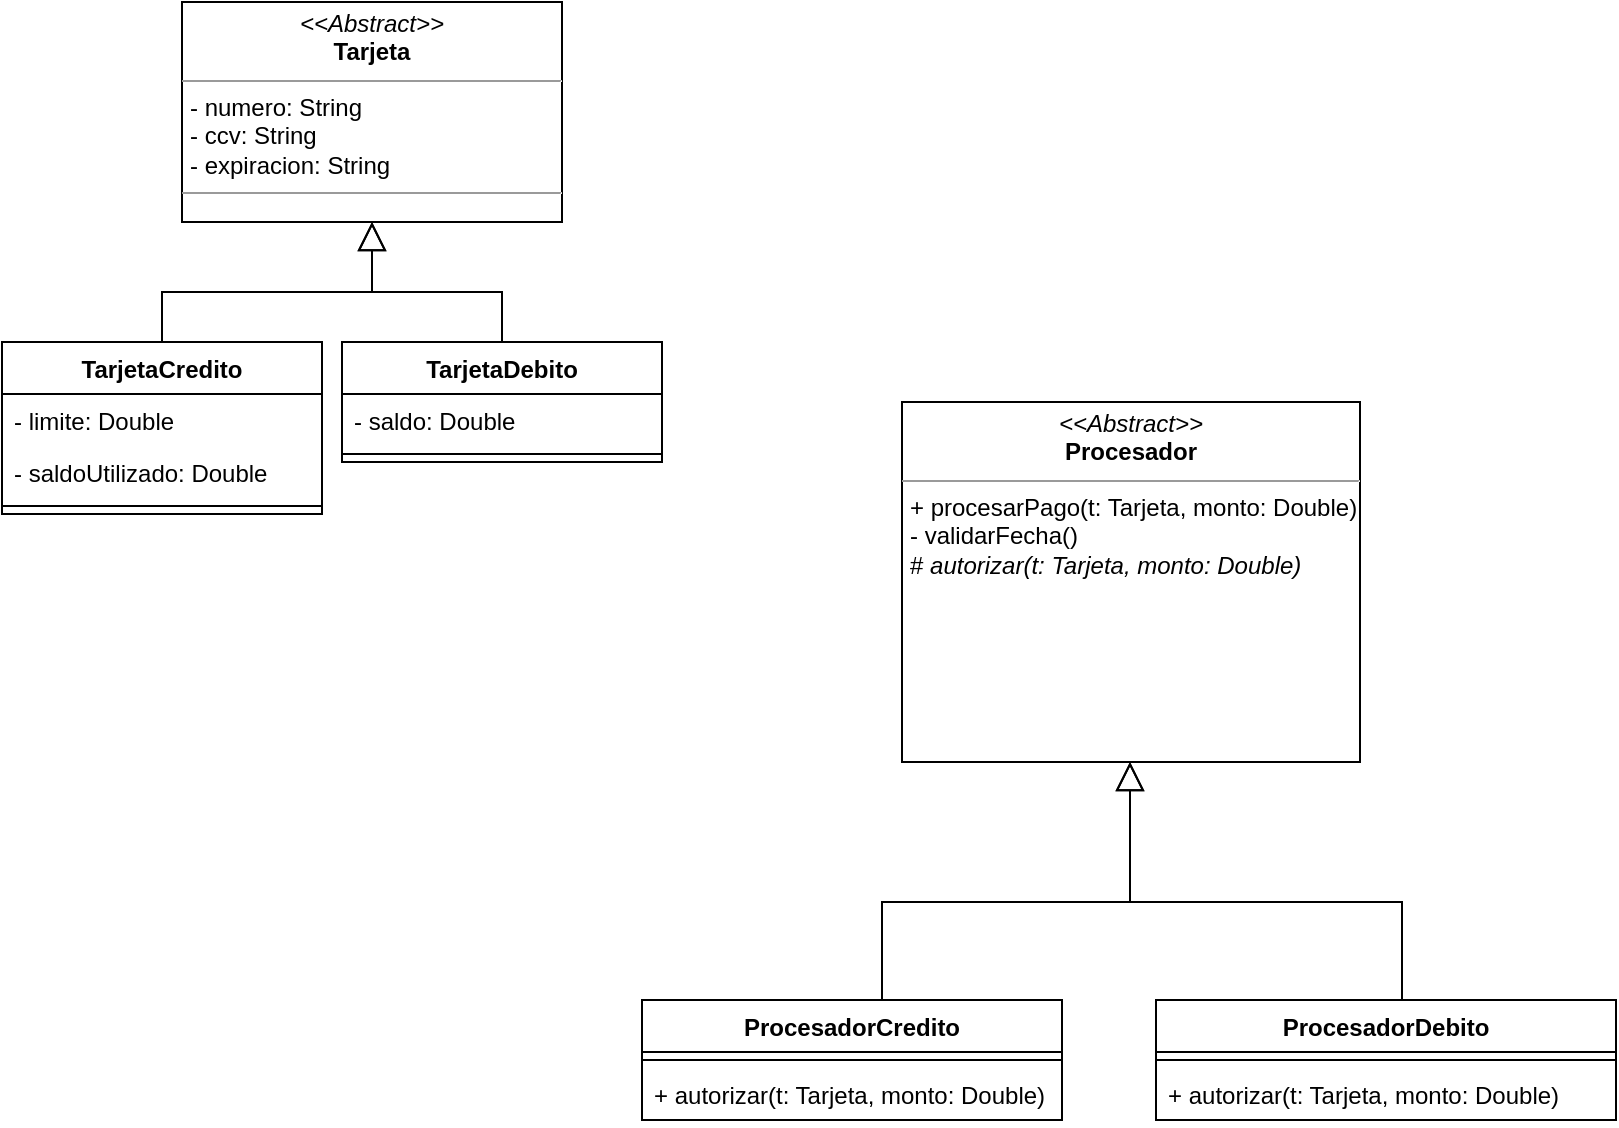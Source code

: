 <mxfile version="14.5.1" type="device"><diagram id="ptY_U212X8pNpNYj6LDJ" name="Página-1"><mxGraphModel dx="1086" dy="806" grid="1" gridSize="10" guides="1" tooltips="1" connect="1" arrows="1" fold="1" page="1" pageScale="1" pageWidth="827" pageHeight="1169" math="0" shadow="0"><root><mxCell id="0"/><mxCell id="1" parent="0"/><mxCell id="Gv_pOnhjXdbjoMqDJ4F1-1" value="&lt;p style=&quot;margin: 0px ; margin-top: 4px ; text-align: center&quot;&gt;&lt;i&gt;&amp;lt;&amp;lt;Abstract&amp;gt;&amp;gt;&lt;/i&gt;&lt;br&gt;&lt;b&gt;Procesador&lt;/b&gt;&lt;/p&gt;&lt;hr size=&quot;1&quot;&gt;&lt;p style=&quot;margin: 0px ; margin-left: 4px&quot;&gt;&lt;/p&gt;&lt;p style=&quot;margin: 0px ; margin-left: 4px&quot;&gt;+ procesarPago(t: Tarjeta, monto: Double)&lt;br&gt;- validarFecha()&lt;br&gt;# &lt;i&gt;autorizar(t: Tarjeta, monto: Double)&lt;/i&gt;&lt;/p&gt;" style="verticalAlign=top;align=left;overflow=fill;fontSize=12;fontFamily=Helvetica;html=1;" vertex="1" parent="1"><mxGeometry x="470" y="230" width="229" height="180" as="geometry"/></mxCell><mxCell id="Gv_pOnhjXdbjoMqDJ4F1-10" style="edgeStyle=orthogonalEdgeStyle;rounded=0;orthogonalLoop=1;jettySize=auto;html=1;endArrow=block;endFill=0;startSize=10;endSize=12;" edge="1" parent="1" source="Gv_pOnhjXdbjoMqDJ4F1-2" target="Gv_pOnhjXdbjoMqDJ4F1-1"><mxGeometry relative="1" as="geometry"><Array as="points"><mxPoint x="460" y="480"/><mxPoint x="584" y="480"/></Array></mxGeometry></mxCell><mxCell id="Gv_pOnhjXdbjoMqDJ4F1-2" value="ProcesadorCredito" style="swimlane;fontStyle=1;align=center;verticalAlign=top;childLayout=stackLayout;horizontal=1;startSize=26;horizontalStack=0;resizeParent=1;resizeParentMax=0;resizeLast=0;collapsible=1;marginBottom=0;" vertex="1" parent="1"><mxGeometry x="340" y="529" width="210" height="60" as="geometry"/></mxCell><mxCell id="Gv_pOnhjXdbjoMqDJ4F1-4" value="" style="line;strokeWidth=1;fillColor=none;align=left;verticalAlign=middle;spacingTop=-1;spacingLeft=3;spacingRight=3;rotatable=0;labelPosition=right;points=[];portConstraint=eastwest;" vertex="1" parent="Gv_pOnhjXdbjoMqDJ4F1-2"><mxGeometry y="26" width="210" height="8" as="geometry"/></mxCell><mxCell id="Gv_pOnhjXdbjoMqDJ4F1-5" value="+ autorizar(t: Tarjeta, monto: Double)" style="text;strokeColor=none;fillColor=none;align=left;verticalAlign=top;spacingLeft=4;spacingRight=4;overflow=hidden;rotatable=0;points=[[0,0.5],[1,0.5]];portConstraint=eastwest;" vertex="1" parent="Gv_pOnhjXdbjoMqDJ4F1-2"><mxGeometry y="34" width="210" height="26" as="geometry"/></mxCell><mxCell id="Gv_pOnhjXdbjoMqDJ4F1-35" style="edgeStyle=orthogonalEdgeStyle;rounded=0;orthogonalLoop=1;jettySize=auto;html=1;startSize=10;endArrow=block;endFill=0;endSize=12;" edge="1" parent="1" source="Gv_pOnhjXdbjoMqDJ4F1-6" target="Gv_pOnhjXdbjoMqDJ4F1-1"><mxGeometry relative="1" as="geometry"><Array as="points"><mxPoint x="720" y="480"/><mxPoint x="584" y="480"/></Array></mxGeometry></mxCell><mxCell id="Gv_pOnhjXdbjoMqDJ4F1-6" value="ProcesadorDebito" style="swimlane;fontStyle=1;align=center;verticalAlign=top;childLayout=stackLayout;horizontal=1;startSize=26;horizontalStack=0;resizeParent=1;resizeParentMax=0;resizeLast=0;collapsible=1;marginBottom=0;" vertex="1" parent="1"><mxGeometry x="597" y="529" width="230" height="60" as="geometry"/></mxCell><mxCell id="Gv_pOnhjXdbjoMqDJ4F1-8" value="" style="line;strokeWidth=1;fillColor=none;align=left;verticalAlign=middle;spacingTop=-1;spacingLeft=3;spacingRight=3;rotatable=0;labelPosition=right;points=[];portConstraint=eastwest;" vertex="1" parent="Gv_pOnhjXdbjoMqDJ4F1-6"><mxGeometry y="26" width="230" height="8" as="geometry"/></mxCell><mxCell id="Gv_pOnhjXdbjoMqDJ4F1-9" value="+ autorizar(t: Tarjeta, monto: Double)" style="text;strokeColor=none;fillColor=none;align=left;verticalAlign=top;spacingLeft=4;spacingRight=4;overflow=hidden;rotatable=0;points=[[0,0.5],[1,0.5]];portConstraint=eastwest;" vertex="1" parent="Gv_pOnhjXdbjoMqDJ4F1-6"><mxGeometry y="34" width="230" height="26" as="geometry"/></mxCell><mxCell id="Gv_pOnhjXdbjoMqDJ4F1-21" value="&lt;p style=&quot;margin: 0px ; margin-top: 4px ; text-align: center&quot;&gt;&lt;i&gt;&amp;lt;&amp;lt;Abstract&amp;gt;&amp;gt;&lt;/i&gt;&lt;br&gt;&lt;b&gt;Tarjeta&lt;/b&gt;&lt;/p&gt;&lt;hr size=&quot;1&quot;&gt;&lt;p style=&quot;margin: 0px ; margin-left: 4px&quot;&gt;- numero: String&lt;br&gt;- ccv: String&lt;br&gt;- expiracion: String&lt;/p&gt;&lt;hr size=&quot;1&quot;&gt;&lt;p style=&quot;margin: 0px ; margin-left: 4px&quot;&gt;&lt;br&gt;&lt;/p&gt;" style="verticalAlign=top;align=left;overflow=fill;fontSize=12;fontFamily=Helvetica;html=1;" vertex="1" parent="1"><mxGeometry x="110" y="30" width="190" height="110" as="geometry"/></mxCell><mxCell id="Gv_pOnhjXdbjoMqDJ4F1-33" style="edgeStyle=orthogonalEdgeStyle;rounded=0;orthogonalLoop=1;jettySize=auto;html=1;entryX=0.5;entryY=1;entryDx=0;entryDy=0;startSize=10;endArrow=block;endFill=0;endSize=12;" edge="1" parent="1" source="Gv_pOnhjXdbjoMqDJ4F1-22" target="Gv_pOnhjXdbjoMqDJ4F1-21"><mxGeometry relative="1" as="geometry"/></mxCell><mxCell id="Gv_pOnhjXdbjoMqDJ4F1-22" value="TarjetaCredito" style="swimlane;fontStyle=1;align=center;verticalAlign=top;childLayout=stackLayout;horizontal=1;startSize=26;horizontalStack=0;resizeParent=1;resizeParentMax=0;resizeLast=0;collapsible=1;marginBottom=0;" vertex="1" parent="1"><mxGeometry x="20" y="200" width="160" height="86" as="geometry"/></mxCell><mxCell id="Gv_pOnhjXdbjoMqDJ4F1-23" value="- limite: Double" style="text;strokeColor=none;fillColor=none;align=left;verticalAlign=top;spacingLeft=4;spacingRight=4;overflow=hidden;rotatable=0;points=[[0,0.5],[1,0.5]];portConstraint=eastwest;" vertex="1" parent="Gv_pOnhjXdbjoMqDJ4F1-22"><mxGeometry y="26" width="160" height="26" as="geometry"/></mxCell><mxCell id="Gv_pOnhjXdbjoMqDJ4F1-24" value="- saldoUtilizado: Double" style="text;strokeColor=none;fillColor=none;align=left;verticalAlign=top;spacingLeft=4;spacingRight=4;overflow=hidden;rotatable=0;points=[[0,0.5],[1,0.5]];portConstraint=eastwest;" vertex="1" parent="Gv_pOnhjXdbjoMqDJ4F1-22"><mxGeometry y="52" width="160" height="26" as="geometry"/></mxCell><mxCell id="Gv_pOnhjXdbjoMqDJ4F1-25" value="" style="line;strokeWidth=1;fillColor=none;align=left;verticalAlign=middle;spacingTop=-1;spacingLeft=3;spacingRight=3;rotatable=0;labelPosition=right;points=[];portConstraint=eastwest;" vertex="1" parent="Gv_pOnhjXdbjoMqDJ4F1-22"><mxGeometry y="78" width="160" height="8" as="geometry"/></mxCell><mxCell id="Gv_pOnhjXdbjoMqDJ4F1-34" style="edgeStyle=orthogonalEdgeStyle;rounded=0;orthogonalLoop=1;jettySize=auto;html=1;startSize=10;endArrow=block;endFill=0;endSize=12;" edge="1" parent="1" source="Gv_pOnhjXdbjoMqDJ4F1-27" target="Gv_pOnhjXdbjoMqDJ4F1-21"><mxGeometry relative="1" as="geometry"/></mxCell><mxCell id="Gv_pOnhjXdbjoMqDJ4F1-27" value="TarjetaDebito" style="swimlane;fontStyle=1;align=center;verticalAlign=top;childLayout=stackLayout;horizontal=1;startSize=26;horizontalStack=0;resizeParent=1;resizeParentMax=0;resizeLast=0;collapsible=1;marginBottom=0;" vertex="1" parent="1"><mxGeometry x="190" y="200" width="160" height="60" as="geometry"/></mxCell><mxCell id="Gv_pOnhjXdbjoMqDJ4F1-28" value="- saldo: Double" style="text;strokeColor=none;fillColor=none;align=left;verticalAlign=top;spacingLeft=4;spacingRight=4;overflow=hidden;rotatable=0;points=[[0,0.5],[1,0.5]];portConstraint=eastwest;" vertex="1" parent="Gv_pOnhjXdbjoMqDJ4F1-27"><mxGeometry y="26" width="160" height="26" as="geometry"/></mxCell><mxCell id="Gv_pOnhjXdbjoMqDJ4F1-29" value="" style="line;strokeWidth=1;fillColor=none;align=left;verticalAlign=middle;spacingTop=-1;spacingLeft=3;spacingRight=3;rotatable=0;labelPosition=right;points=[];portConstraint=eastwest;" vertex="1" parent="Gv_pOnhjXdbjoMqDJ4F1-27"><mxGeometry y="52" width="160" height="8" as="geometry"/></mxCell></root></mxGraphModel></diagram></mxfile>